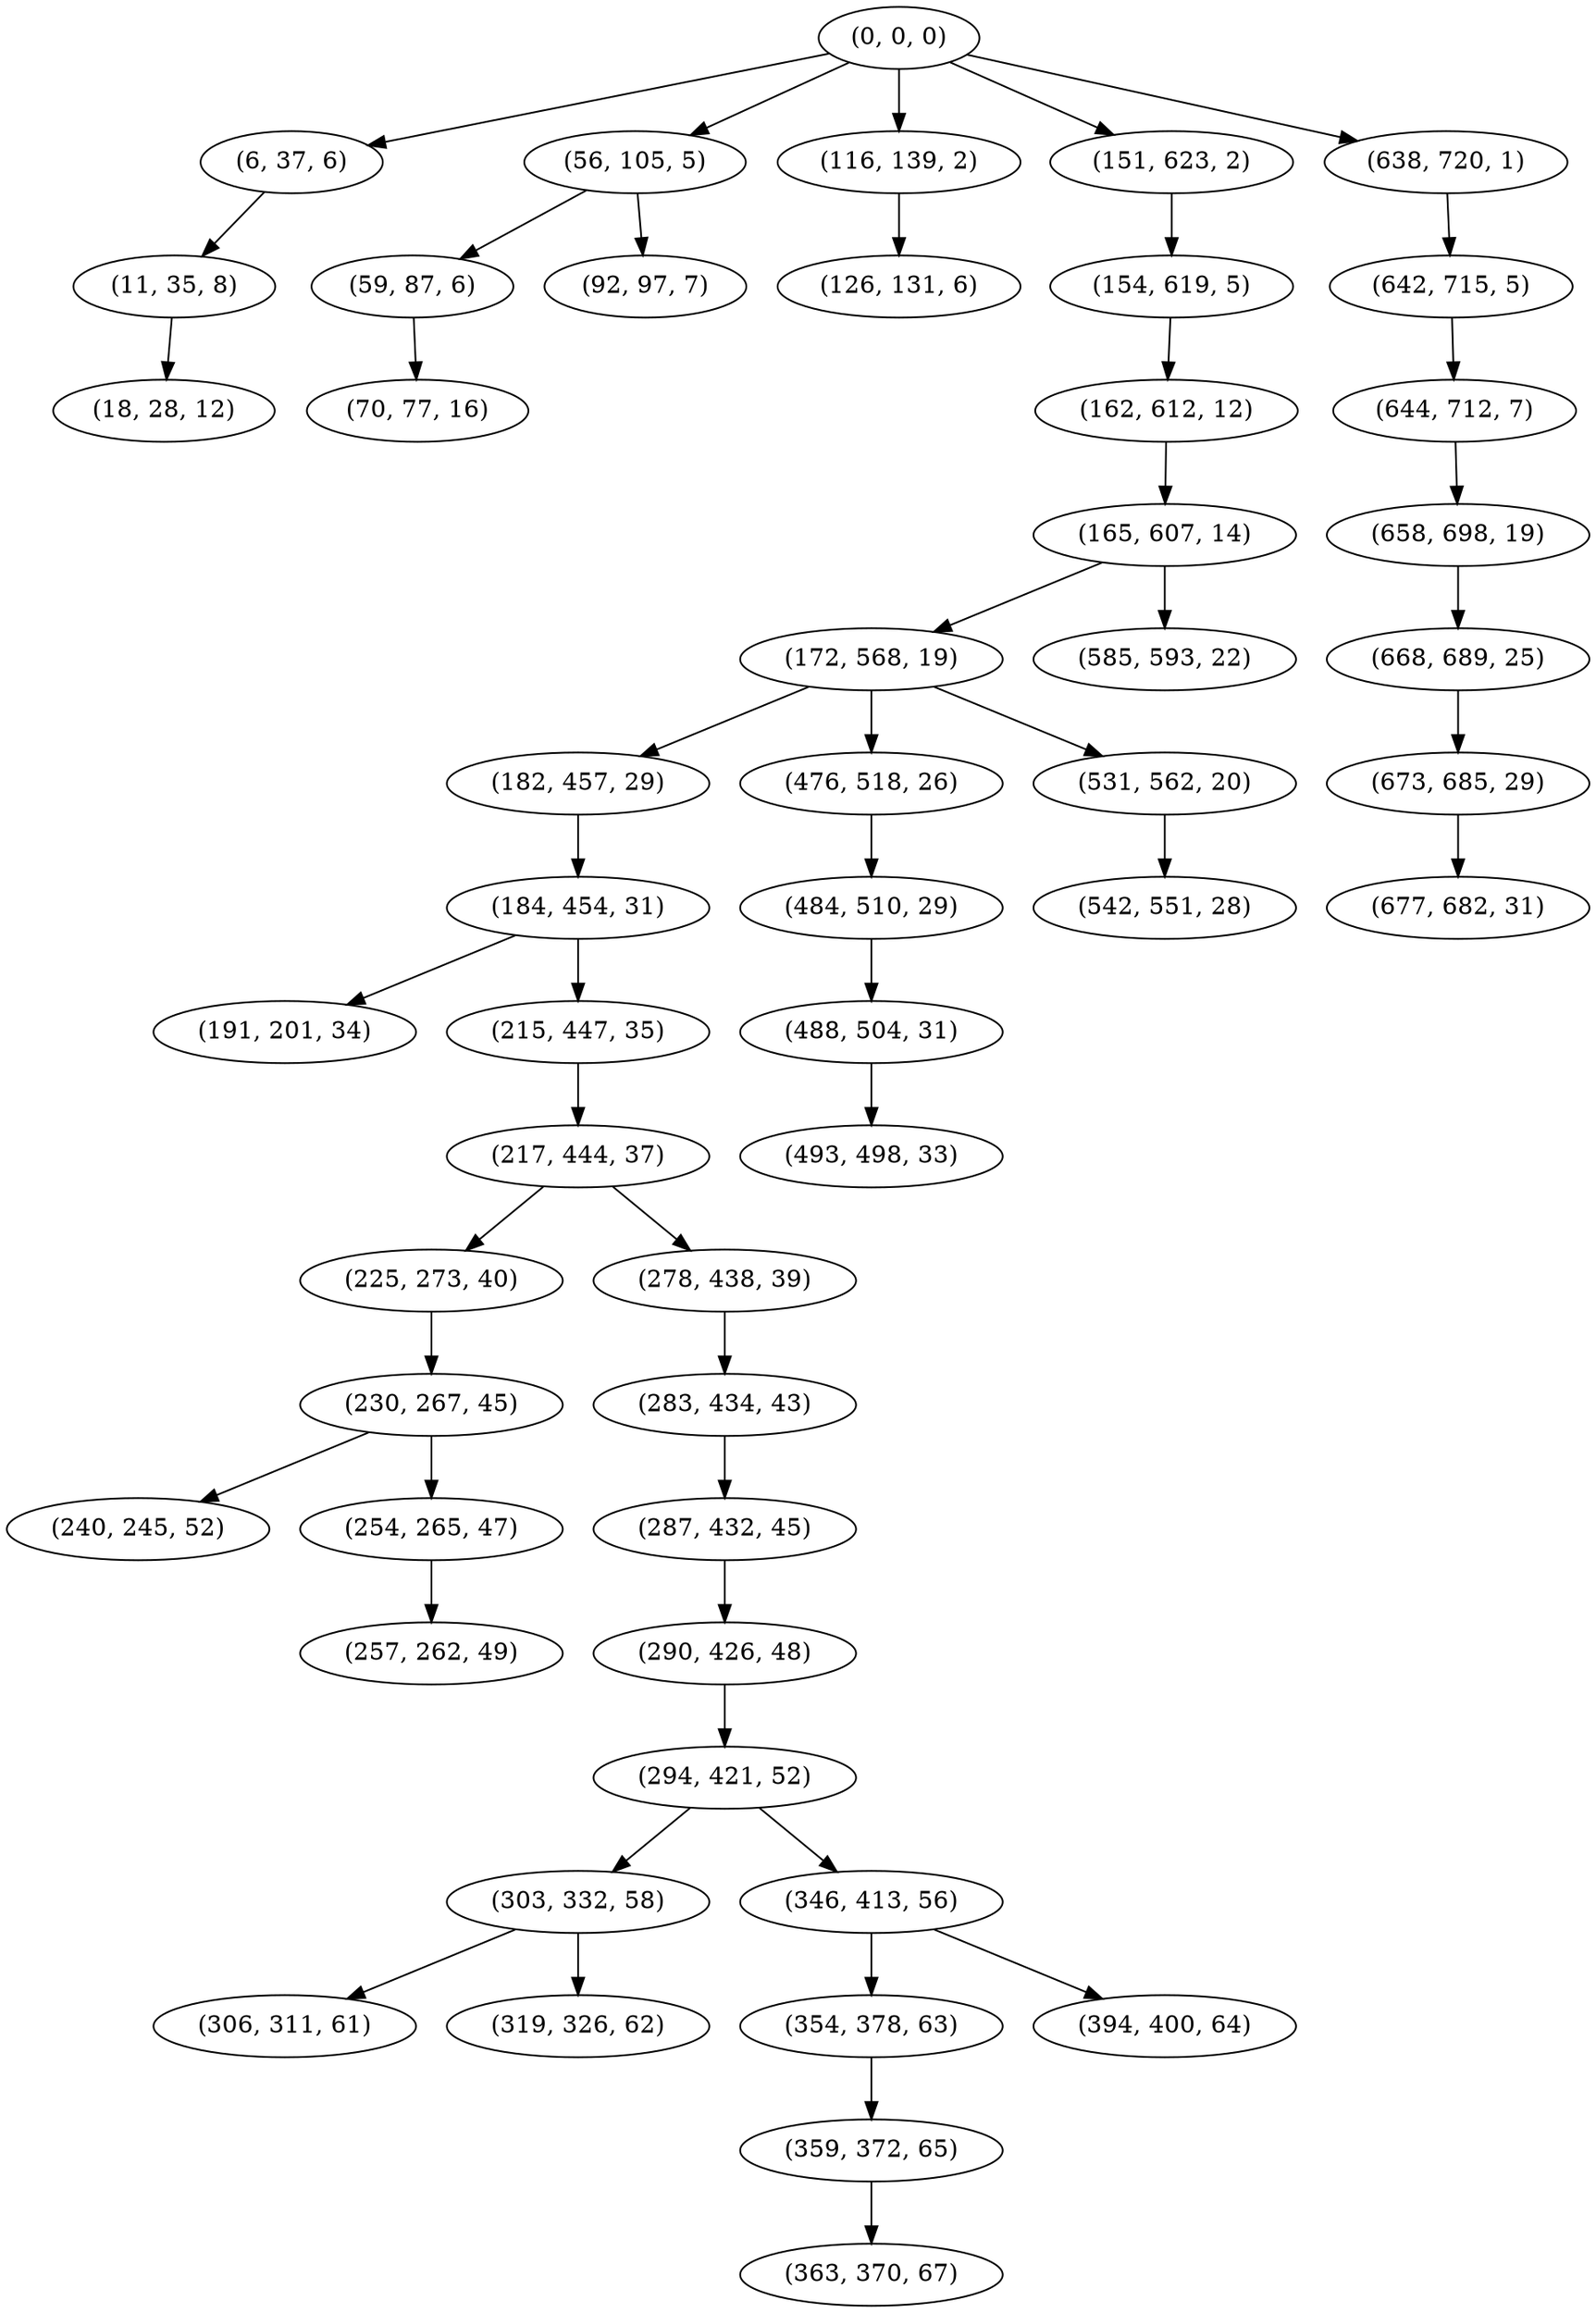 digraph tree {
    "(0, 0, 0)";
    "(6, 37, 6)";
    "(11, 35, 8)";
    "(18, 28, 12)";
    "(56, 105, 5)";
    "(59, 87, 6)";
    "(70, 77, 16)";
    "(92, 97, 7)";
    "(116, 139, 2)";
    "(126, 131, 6)";
    "(151, 623, 2)";
    "(154, 619, 5)";
    "(162, 612, 12)";
    "(165, 607, 14)";
    "(172, 568, 19)";
    "(182, 457, 29)";
    "(184, 454, 31)";
    "(191, 201, 34)";
    "(215, 447, 35)";
    "(217, 444, 37)";
    "(225, 273, 40)";
    "(230, 267, 45)";
    "(240, 245, 52)";
    "(254, 265, 47)";
    "(257, 262, 49)";
    "(278, 438, 39)";
    "(283, 434, 43)";
    "(287, 432, 45)";
    "(290, 426, 48)";
    "(294, 421, 52)";
    "(303, 332, 58)";
    "(306, 311, 61)";
    "(319, 326, 62)";
    "(346, 413, 56)";
    "(354, 378, 63)";
    "(359, 372, 65)";
    "(363, 370, 67)";
    "(394, 400, 64)";
    "(476, 518, 26)";
    "(484, 510, 29)";
    "(488, 504, 31)";
    "(493, 498, 33)";
    "(531, 562, 20)";
    "(542, 551, 28)";
    "(585, 593, 22)";
    "(638, 720, 1)";
    "(642, 715, 5)";
    "(644, 712, 7)";
    "(658, 698, 19)";
    "(668, 689, 25)";
    "(673, 685, 29)";
    "(677, 682, 31)";
    "(0, 0, 0)" -> "(6, 37, 6)";
    "(0, 0, 0)" -> "(56, 105, 5)";
    "(0, 0, 0)" -> "(116, 139, 2)";
    "(0, 0, 0)" -> "(151, 623, 2)";
    "(0, 0, 0)" -> "(638, 720, 1)";
    "(6, 37, 6)" -> "(11, 35, 8)";
    "(11, 35, 8)" -> "(18, 28, 12)";
    "(56, 105, 5)" -> "(59, 87, 6)";
    "(56, 105, 5)" -> "(92, 97, 7)";
    "(59, 87, 6)" -> "(70, 77, 16)";
    "(116, 139, 2)" -> "(126, 131, 6)";
    "(151, 623, 2)" -> "(154, 619, 5)";
    "(154, 619, 5)" -> "(162, 612, 12)";
    "(162, 612, 12)" -> "(165, 607, 14)";
    "(165, 607, 14)" -> "(172, 568, 19)";
    "(165, 607, 14)" -> "(585, 593, 22)";
    "(172, 568, 19)" -> "(182, 457, 29)";
    "(172, 568, 19)" -> "(476, 518, 26)";
    "(172, 568, 19)" -> "(531, 562, 20)";
    "(182, 457, 29)" -> "(184, 454, 31)";
    "(184, 454, 31)" -> "(191, 201, 34)";
    "(184, 454, 31)" -> "(215, 447, 35)";
    "(215, 447, 35)" -> "(217, 444, 37)";
    "(217, 444, 37)" -> "(225, 273, 40)";
    "(217, 444, 37)" -> "(278, 438, 39)";
    "(225, 273, 40)" -> "(230, 267, 45)";
    "(230, 267, 45)" -> "(240, 245, 52)";
    "(230, 267, 45)" -> "(254, 265, 47)";
    "(254, 265, 47)" -> "(257, 262, 49)";
    "(278, 438, 39)" -> "(283, 434, 43)";
    "(283, 434, 43)" -> "(287, 432, 45)";
    "(287, 432, 45)" -> "(290, 426, 48)";
    "(290, 426, 48)" -> "(294, 421, 52)";
    "(294, 421, 52)" -> "(303, 332, 58)";
    "(294, 421, 52)" -> "(346, 413, 56)";
    "(303, 332, 58)" -> "(306, 311, 61)";
    "(303, 332, 58)" -> "(319, 326, 62)";
    "(346, 413, 56)" -> "(354, 378, 63)";
    "(346, 413, 56)" -> "(394, 400, 64)";
    "(354, 378, 63)" -> "(359, 372, 65)";
    "(359, 372, 65)" -> "(363, 370, 67)";
    "(476, 518, 26)" -> "(484, 510, 29)";
    "(484, 510, 29)" -> "(488, 504, 31)";
    "(488, 504, 31)" -> "(493, 498, 33)";
    "(531, 562, 20)" -> "(542, 551, 28)";
    "(638, 720, 1)" -> "(642, 715, 5)";
    "(642, 715, 5)" -> "(644, 712, 7)";
    "(644, 712, 7)" -> "(658, 698, 19)";
    "(658, 698, 19)" -> "(668, 689, 25)";
    "(668, 689, 25)" -> "(673, 685, 29)";
    "(673, 685, 29)" -> "(677, 682, 31)";
}
